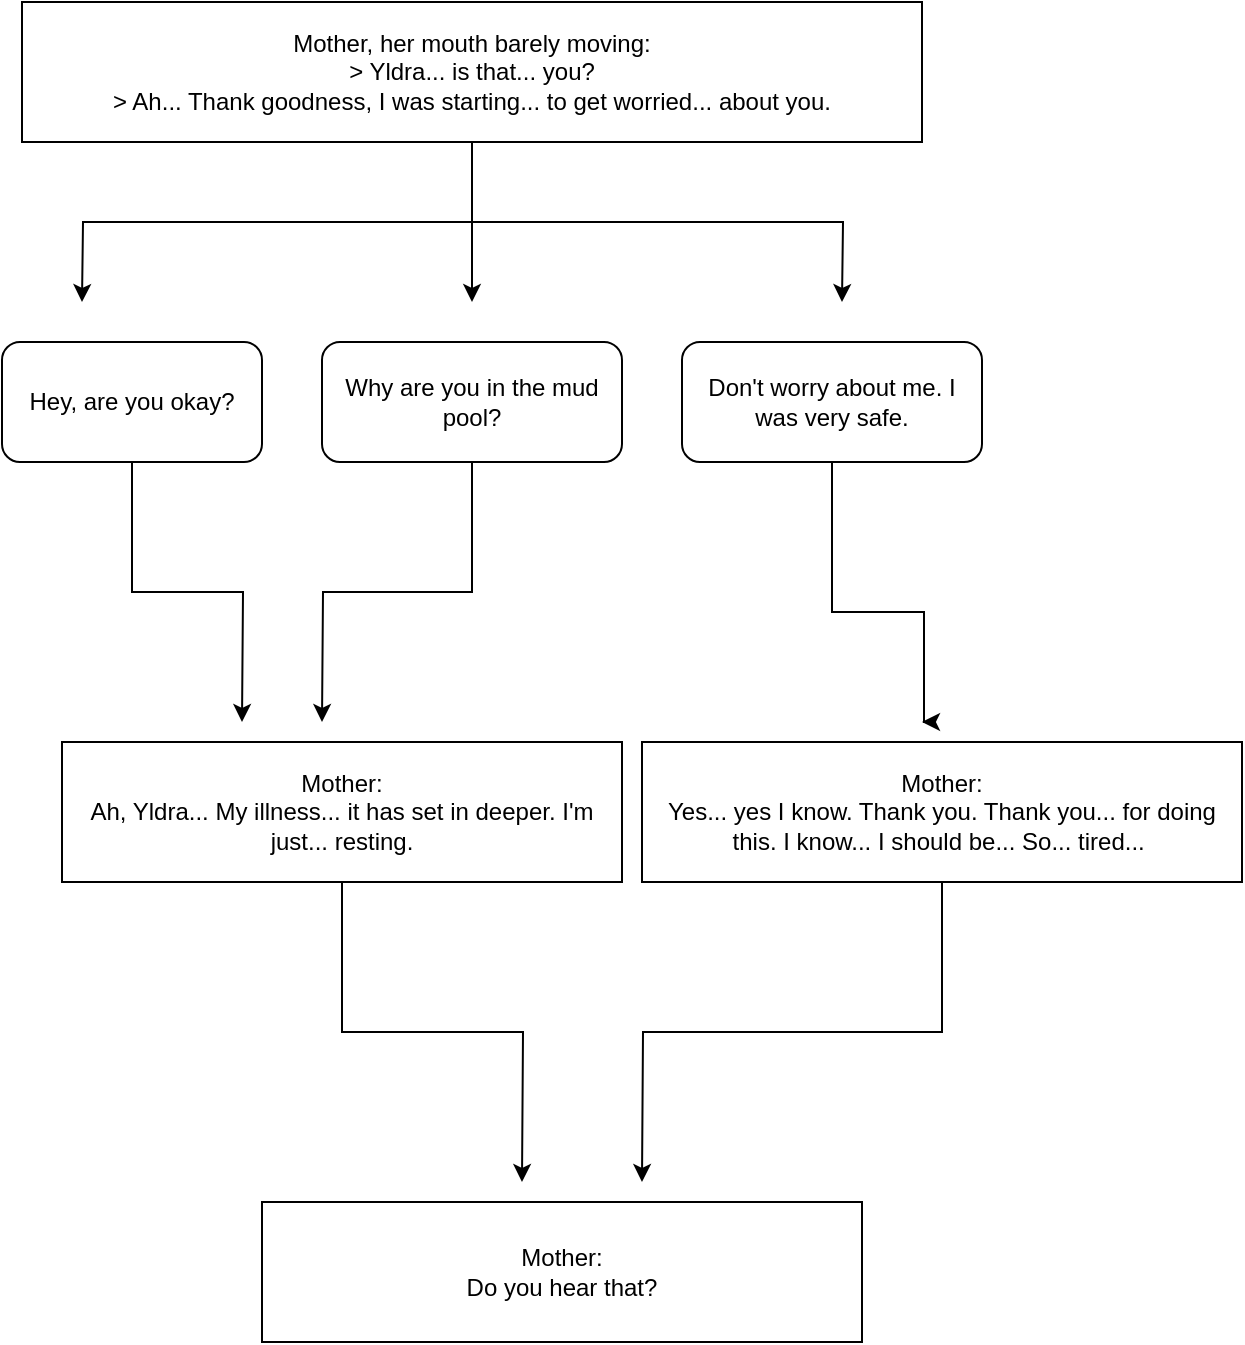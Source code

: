 <mxfile version="22.1.11" type="github">
  <diagram name="Page-1" id="f5Nv0KKbZ34fAr4vN8aR">
    <mxGraphModel dx="1818" dy="981" grid="1" gridSize="10" guides="1" tooltips="1" connect="1" arrows="1" fold="1" page="1" pageScale="1" pageWidth="850" pageHeight="1100" math="0" shadow="0">
      <root>
        <mxCell id="0" />
        <mxCell id="1" parent="0" />
        <mxCell id="k9jql_ZlCxSHMttC4ffV-7" style="edgeStyle=orthogonalEdgeStyle;rounded=0;orthogonalLoop=1;jettySize=auto;html=1;" edge="1" parent="1" source="T6d1qMiI7EXMLoJ8Z9sv-1">
          <mxGeometry relative="1" as="geometry">
            <mxPoint x="80" y="180" as="targetPoint" />
          </mxGeometry>
        </mxCell>
        <mxCell id="k9jql_ZlCxSHMttC4ffV-8" style="edgeStyle=orthogonalEdgeStyle;rounded=0;orthogonalLoop=1;jettySize=auto;html=1;" edge="1" parent="1" source="T6d1qMiI7EXMLoJ8Z9sv-1">
          <mxGeometry relative="1" as="geometry">
            <mxPoint x="275" y="180" as="targetPoint" />
          </mxGeometry>
        </mxCell>
        <mxCell id="k9jql_ZlCxSHMttC4ffV-9" style="edgeStyle=orthogonalEdgeStyle;rounded=0;orthogonalLoop=1;jettySize=auto;html=1;" edge="1" parent="1" source="T6d1qMiI7EXMLoJ8Z9sv-1">
          <mxGeometry relative="1" as="geometry">
            <mxPoint x="460" y="180" as="targetPoint" />
          </mxGeometry>
        </mxCell>
        <mxCell id="T6d1qMiI7EXMLoJ8Z9sv-1" value="&lt;div&gt;Mother, her mouth barely moving:&lt;/div&gt;&lt;div&gt;&lt;span style=&quot;background-color: initial;&quot;&gt;&amp;gt; Yldra... is that... you?&lt;/span&gt;&lt;/div&gt;&lt;div&gt;&amp;gt; Ah... Thank goodness, I was starting... to get worried... about you.&lt;/div&gt;" style="rounded=0;whiteSpace=wrap;html=1;" parent="1" vertex="1">
          <mxGeometry x="50" y="30" width="450" height="70" as="geometry" />
        </mxCell>
        <mxCell id="k9jql_ZlCxSHMttC4ffV-14" style="edgeStyle=orthogonalEdgeStyle;rounded=0;orthogonalLoop=1;jettySize=auto;html=1;" edge="1" parent="1" source="k9jql_ZlCxSHMttC4ffV-10">
          <mxGeometry relative="1" as="geometry">
            <mxPoint x="160" y="390" as="targetPoint" />
          </mxGeometry>
        </mxCell>
        <mxCell id="k9jql_ZlCxSHMttC4ffV-10" value="Hey, are you okay?" style="rounded=1;whiteSpace=wrap;html=1;" vertex="1" parent="1">
          <mxGeometry x="40" y="200" width="130" height="60" as="geometry" />
        </mxCell>
        <mxCell id="k9jql_ZlCxSHMttC4ffV-16" style="edgeStyle=orthogonalEdgeStyle;rounded=0;orthogonalLoop=1;jettySize=auto;html=1;" edge="1" parent="1" source="k9jql_ZlCxSHMttC4ffV-11">
          <mxGeometry relative="1" as="geometry">
            <mxPoint x="200" y="390" as="targetPoint" />
          </mxGeometry>
        </mxCell>
        <mxCell id="k9jql_ZlCxSHMttC4ffV-11" value="Why are you in the mud pool?" style="rounded=1;whiteSpace=wrap;html=1;" vertex="1" parent="1">
          <mxGeometry x="200" y="200" width="150" height="60" as="geometry" />
        </mxCell>
        <mxCell id="k9jql_ZlCxSHMttC4ffV-18" style="edgeStyle=orthogonalEdgeStyle;rounded=0;orthogonalLoop=1;jettySize=auto;html=1;" edge="1" parent="1" source="k9jql_ZlCxSHMttC4ffV-12">
          <mxGeometry relative="1" as="geometry">
            <mxPoint x="500" y="390" as="targetPoint" />
            <Array as="points">
              <mxPoint x="455" y="335" />
              <mxPoint x="501" y="335" />
            </Array>
          </mxGeometry>
        </mxCell>
        <mxCell id="k9jql_ZlCxSHMttC4ffV-12" value="Don&#39;t worry about me. I was very safe." style="rounded=1;whiteSpace=wrap;html=1;" vertex="1" parent="1">
          <mxGeometry x="380" y="200" width="150" height="60" as="geometry" />
        </mxCell>
        <mxCell id="k9jql_ZlCxSHMttC4ffV-20" style="edgeStyle=orthogonalEdgeStyle;rounded=0;orthogonalLoop=1;jettySize=auto;html=1;" edge="1" parent="1" source="k9jql_ZlCxSHMttC4ffV-17">
          <mxGeometry relative="1" as="geometry">
            <mxPoint x="300" y="620" as="targetPoint" />
          </mxGeometry>
        </mxCell>
        <mxCell id="k9jql_ZlCxSHMttC4ffV-17" value="&lt;div&gt;Mother:&lt;/div&gt;&lt;div&gt;Ah, Yldra... My illness... it has set in deeper. I&#39;m just... resting.&lt;/div&gt;" style="rounded=0;whiteSpace=wrap;html=1;" vertex="1" parent="1">
          <mxGeometry x="70" y="400" width="280" height="70" as="geometry" />
        </mxCell>
        <mxCell id="k9jql_ZlCxSHMttC4ffV-21" style="edgeStyle=orthogonalEdgeStyle;rounded=0;orthogonalLoop=1;jettySize=auto;html=1;" edge="1" parent="1" source="k9jql_ZlCxSHMttC4ffV-19">
          <mxGeometry relative="1" as="geometry">
            <mxPoint x="360" y="620" as="targetPoint" />
          </mxGeometry>
        </mxCell>
        <mxCell id="k9jql_ZlCxSHMttC4ffV-19" value="&lt;div&gt;Mother:&lt;/div&gt;&lt;div&gt;Yes... yes I know. Thank you. Thank you... for doing this. I know... I should be... So... tired...&amp;nbsp;&lt;/div&gt;" style="rounded=0;whiteSpace=wrap;html=1;" vertex="1" parent="1">
          <mxGeometry x="360" y="400" width="300" height="70" as="geometry" />
        </mxCell>
        <mxCell id="k9jql_ZlCxSHMttC4ffV-22" value="&lt;div&gt;Mother:&lt;/div&gt;&lt;div&gt;Do you hear that?&lt;/div&gt;" style="rounded=0;whiteSpace=wrap;html=1;" vertex="1" parent="1">
          <mxGeometry x="170" y="630" width="300" height="70" as="geometry" />
        </mxCell>
      </root>
    </mxGraphModel>
  </diagram>
</mxfile>
